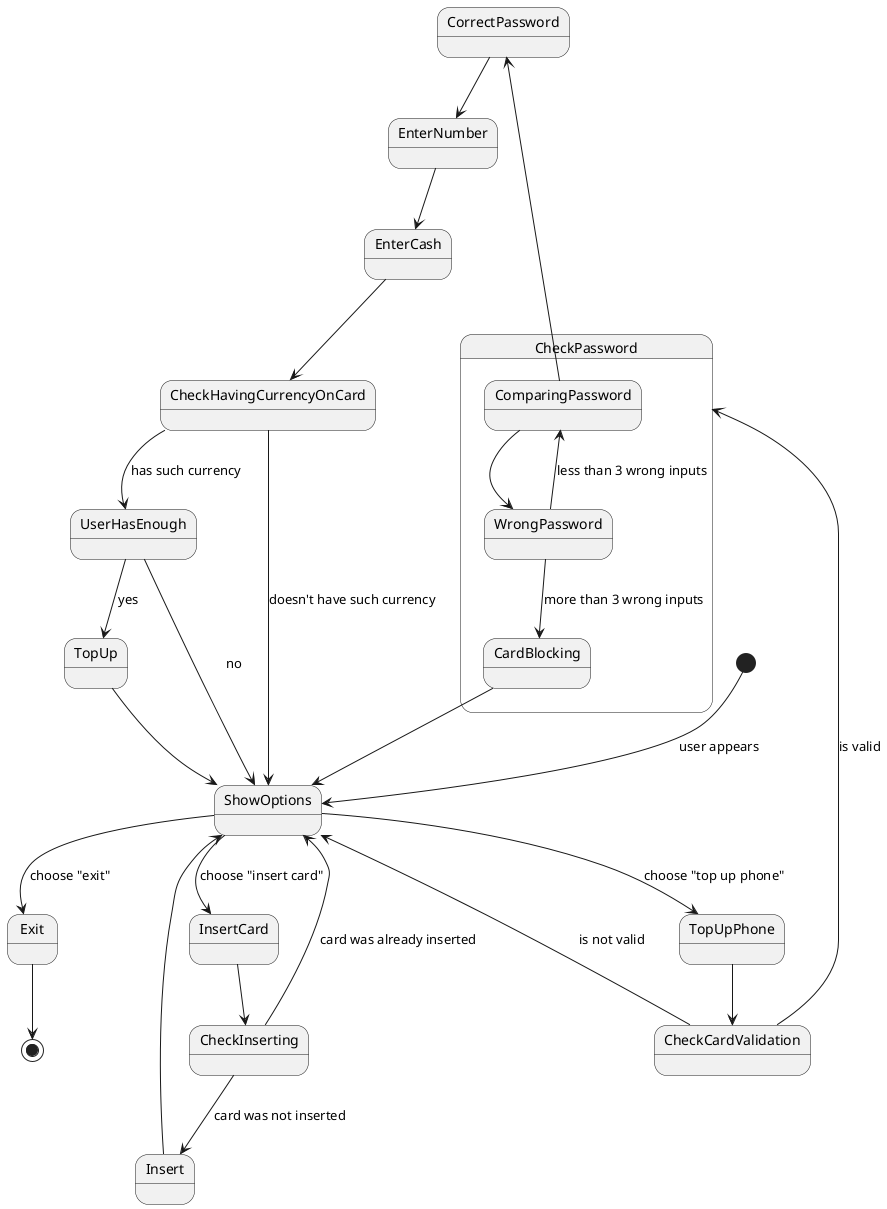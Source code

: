 @startuml
'https://plantuml.com/state-diagram

[*] --> ShowOptions: user appears

ShowOptions --> InsertCard: choose "insert card"
InsertCard --> CheckInserting
CheckInserting --> ShowOptions: card was already inserted
CheckInserting --> Insert: card was not inserted
Insert --> ShowOptions

ShowOptions --> TopUpPhone:choose "top up phone"
TopUpPhone --> CheckCardValidation

CheckCardValidation --> CheckPassword: is valid
CheckCardValidation --> ShowOptions: is not valid

state CheckPassword{
ComparingPassword --> WrongPassword
WrongPassword --> ComparingPassword: less than 3 wrong inputs
WrongPassword --> CardBlocking: more than 3 wrong inputs
CardBlocking --> ShowOptions
}

ComparingPassword --> CorrectPassword

CorrectPassword --> EnterNumber
EnterNumber --> EnterCash
EnterCash --> CheckHavingCurrencyOnCard

CheckHavingCurrencyOnCard --> ShowOptions: doesn't have such currency
CheckHavingCurrencyOnCard --> UserHasEnough: has such currency

UserHasEnough --> ShowOptions: no
UserHasEnough --> TopUp: yes

TopUp --> ShowOptions
ShowOptions --> Exit: choose "exit"
Exit --> [*]
@enduml